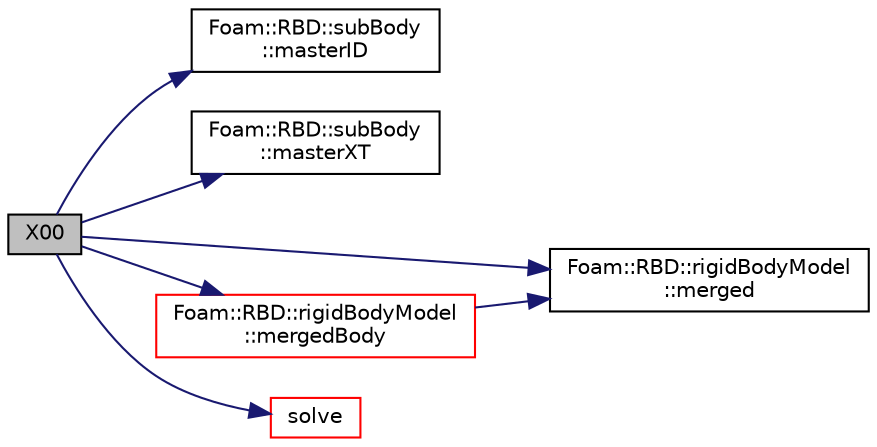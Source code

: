 digraph "X00"
{
  bgcolor="transparent";
  edge [fontname="Helvetica",fontsize="10",labelfontname="Helvetica",labelfontsize="10"];
  node [fontname="Helvetica",fontsize="10",shape=record];
  rankdir="LR";
  Node1 [label="X00",height=0.2,width=0.4,color="black", fillcolor="grey75", style="filled", fontcolor="black"];
  Node1 -> Node2 [color="midnightblue",fontsize="10",style="solid",fontname="Helvetica"];
  Node2 [label="Foam::RBD::subBody\l::masterID",height=0.2,width=0.4,color="black",URL="$a02528.html#a635b69ffe12394c5a0f28ec758131c17",tooltip="Return the master body Id. "];
  Node1 -> Node3 [color="midnightblue",fontsize="10",style="solid",fontname="Helvetica"];
  Node3 [label="Foam::RBD::subBody\l::masterXT",height=0.2,width=0.4,color="black",URL="$a02528.html#a5eb94e3447b1449e24d7b90533639af0",tooltip="Return the transform with respect to the master body. "];
  Node1 -> Node4 [color="midnightblue",fontsize="10",style="solid",fontname="Helvetica"];
  Node4 [label="Foam::RBD::rigidBodyModel\l::merged",height=0.2,width=0.4,color="black",URL="$a02248.html#aa5adc6831315d2d2b00c51d82c2b4b08",tooltip="Return true if the body with given ID has been merged with a parent. "];
  Node1 -> Node5 [color="midnightblue",fontsize="10",style="solid",fontname="Helvetica"];
  Node5 [label="Foam::RBD::rigidBodyModel\l::mergedBody",height=0.2,width=0.4,color="red",URL="$a02248.html#ad3dbfd273d5f3d32e3a29895a4f1eff6",tooltip="Return the merged body for the given body ID. "];
  Node5 -> Node4 [color="midnightblue",fontsize="10",style="solid",fontname="Helvetica"];
  Node1 -> Node6 [color="midnightblue",fontsize="10",style="solid",fontname="Helvetica"];
  Node6 [label="solve",height=0.2,width=0.4,color="red",URL="$a02250.html#a4886b1a8204eed398d4cd883e147ad0f",tooltip="Integrate velocities, orientation and position. "];
}
